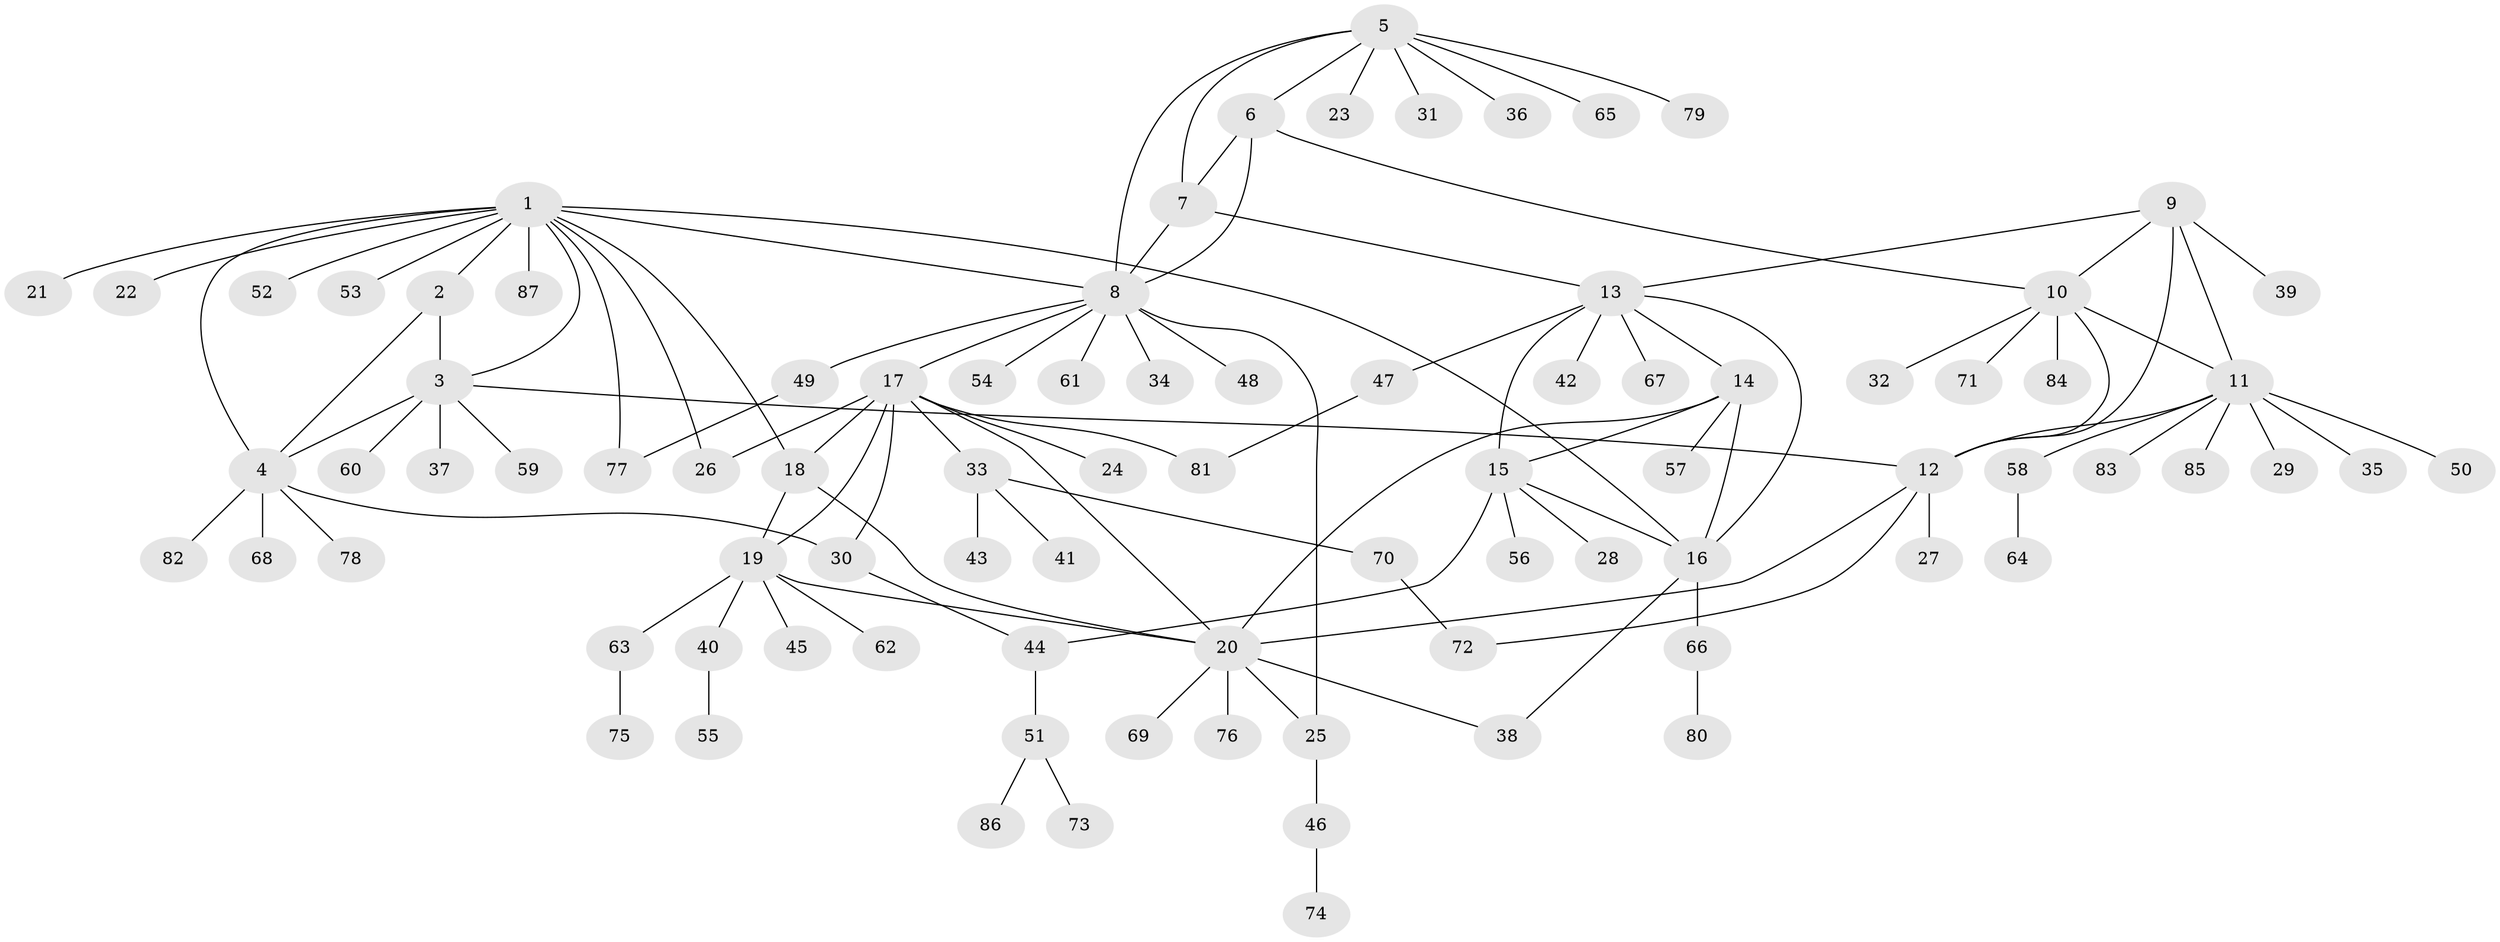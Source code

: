 // Generated by graph-tools (version 1.1) at 2025/02/03/09/25 03:02:40]
// undirected, 87 vertices, 115 edges
graph export_dot {
graph [start="1"]
  node [color=gray90,style=filled];
  1;
  2;
  3;
  4;
  5;
  6;
  7;
  8;
  9;
  10;
  11;
  12;
  13;
  14;
  15;
  16;
  17;
  18;
  19;
  20;
  21;
  22;
  23;
  24;
  25;
  26;
  27;
  28;
  29;
  30;
  31;
  32;
  33;
  34;
  35;
  36;
  37;
  38;
  39;
  40;
  41;
  42;
  43;
  44;
  45;
  46;
  47;
  48;
  49;
  50;
  51;
  52;
  53;
  54;
  55;
  56;
  57;
  58;
  59;
  60;
  61;
  62;
  63;
  64;
  65;
  66;
  67;
  68;
  69;
  70;
  71;
  72;
  73;
  74;
  75;
  76;
  77;
  78;
  79;
  80;
  81;
  82;
  83;
  84;
  85;
  86;
  87;
  1 -- 2;
  1 -- 3;
  1 -- 4;
  1 -- 8;
  1 -- 16;
  1 -- 18;
  1 -- 21;
  1 -- 22;
  1 -- 26;
  1 -- 52;
  1 -- 53;
  1 -- 77;
  1 -- 87;
  2 -- 3;
  2 -- 4;
  3 -- 4;
  3 -- 12;
  3 -- 37;
  3 -- 59;
  3 -- 60;
  4 -- 30;
  4 -- 68;
  4 -- 78;
  4 -- 82;
  5 -- 6;
  5 -- 7;
  5 -- 8;
  5 -- 23;
  5 -- 31;
  5 -- 36;
  5 -- 65;
  5 -- 79;
  6 -- 7;
  6 -- 8;
  6 -- 10;
  7 -- 8;
  7 -- 13;
  8 -- 17;
  8 -- 25;
  8 -- 34;
  8 -- 48;
  8 -- 49;
  8 -- 54;
  8 -- 61;
  9 -- 10;
  9 -- 11;
  9 -- 12;
  9 -- 13;
  9 -- 39;
  10 -- 11;
  10 -- 12;
  10 -- 32;
  10 -- 71;
  10 -- 84;
  11 -- 12;
  11 -- 29;
  11 -- 35;
  11 -- 50;
  11 -- 58;
  11 -- 83;
  11 -- 85;
  12 -- 20;
  12 -- 27;
  12 -- 72;
  13 -- 14;
  13 -- 15;
  13 -- 16;
  13 -- 42;
  13 -- 47;
  13 -- 67;
  14 -- 15;
  14 -- 16;
  14 -- 20;
  14 -- 57;
  15 -- 16;
  15 -- 28;
  15 -- 44;
  15 -- 56;
  16 -- 38;
  16 -- 66;
  17 -- 18;
  17 -- 19;
  17 -- 20;
  17 -- 24;
  17 -- 26;
  17 -- 30;
  17 -- 33;
  17 -- 81;
  18 -- 19;
  18 -- 20;
  19 -- 20;
  19 -- 40;
  19 -- 45;
  19 -- 62;
  19 -- 63;
  20 -- 25;
  20 -- 38;
  20 -- 69;
  20 -- 76;
  25 -- 46;
  30 -- 44;
  33 -- 41;
  33 -- 43;
  33 -- 70;
  40 -- 55;
  44 -- 51;
  46 -- 74;
  47 -- 81;
  49 -- 77;
  51 -- 73;
  51 -- 86;
  58 -- 64;
  63 -- 75;
  66 -- 80;
  70 -- 72;
}
